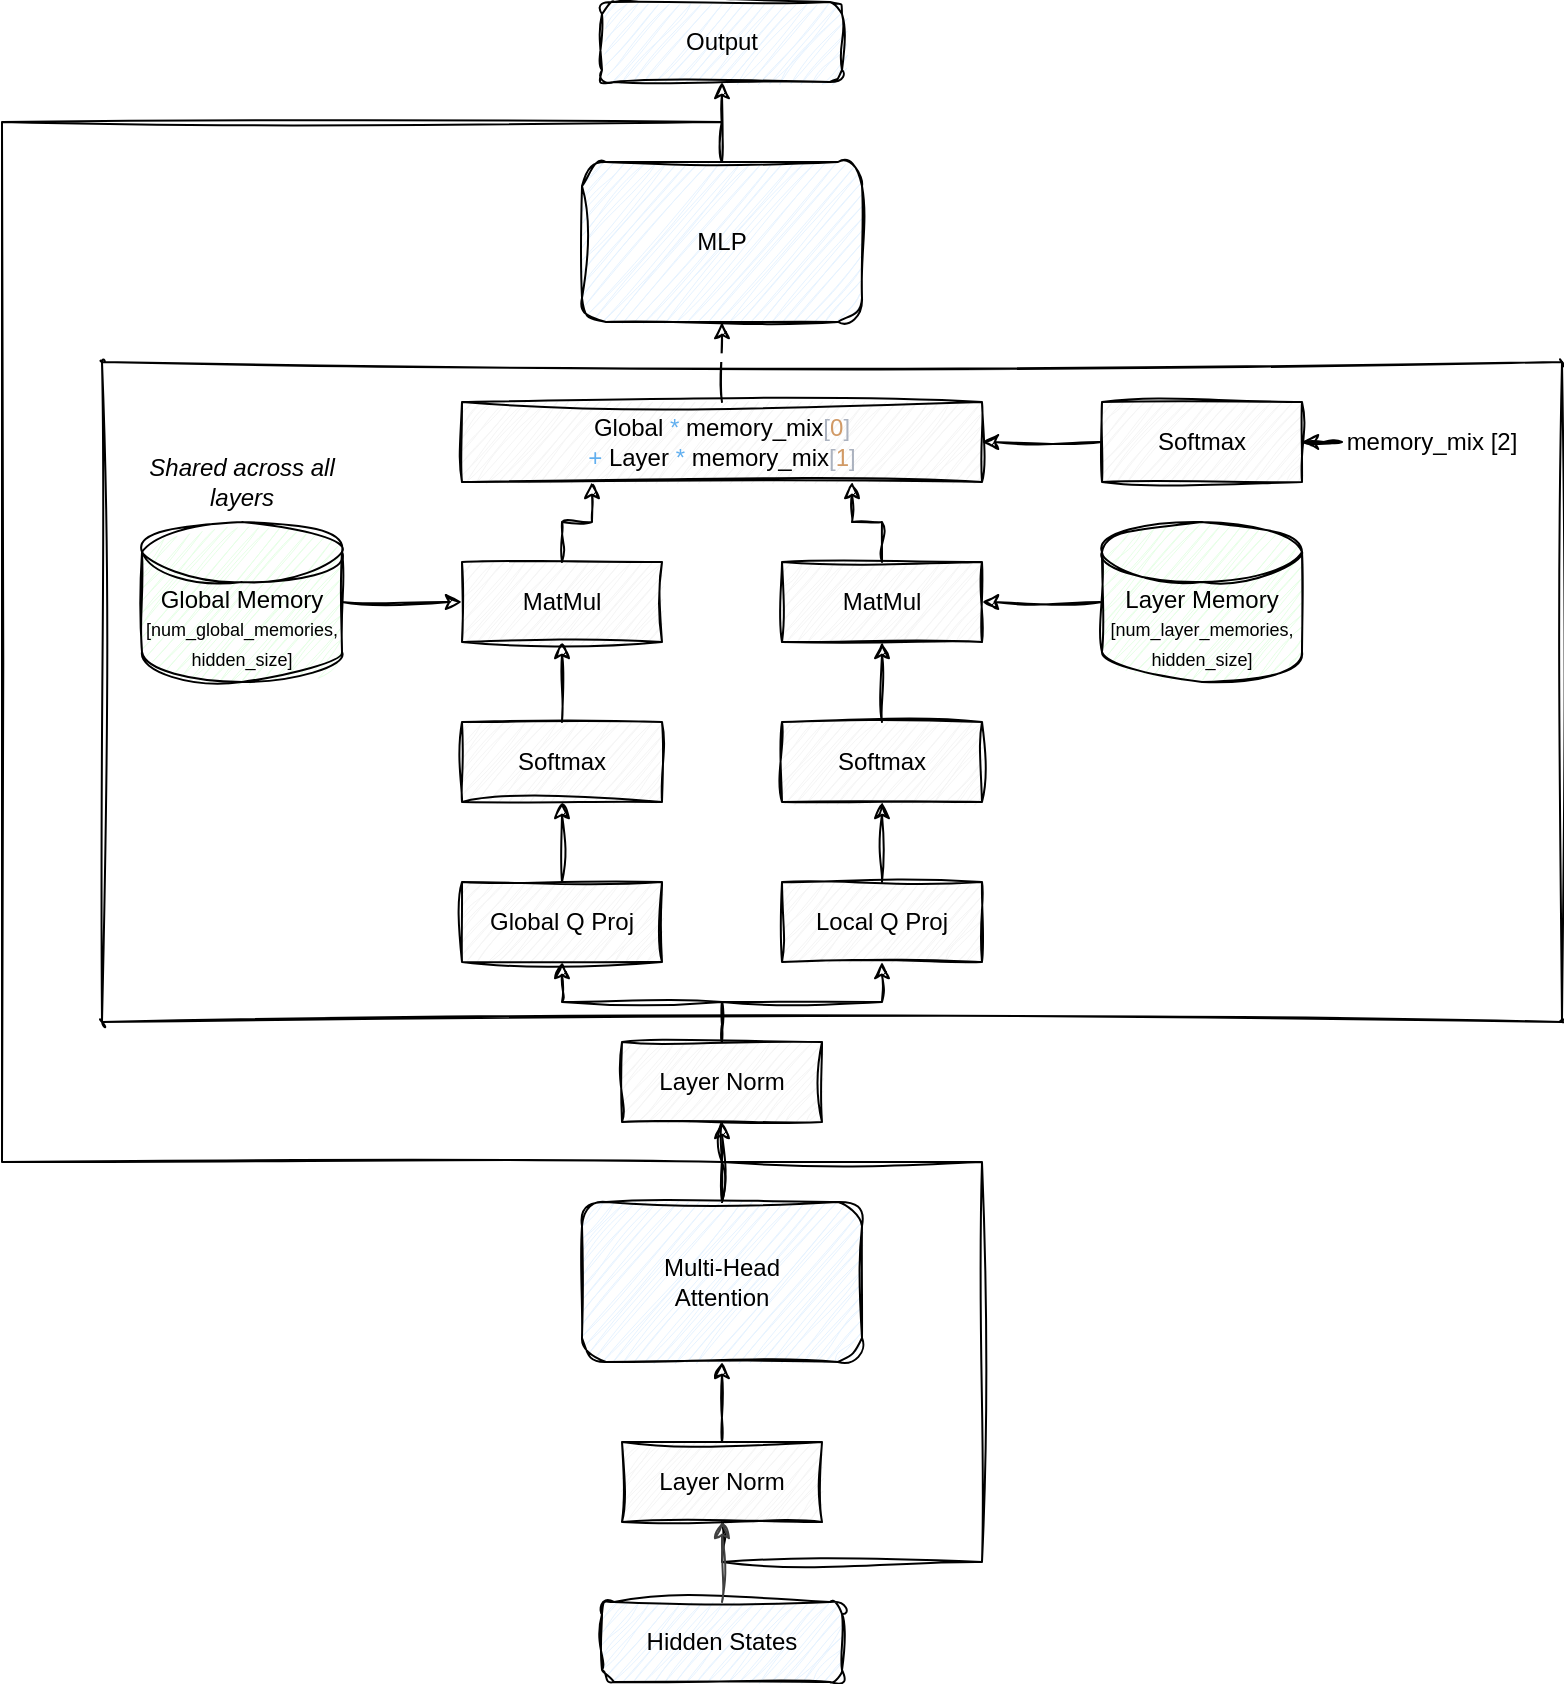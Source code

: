 <mxfile version="24.8.4">
  <diagram name="Page-1" id="BNjqO_U-ip7hN5Ylay93">
    <mxGraphModel dx="2071" dy="948" grid="1" gridSize="10" guides="1" tooltips="1" connect="1" arrows="1" fold="1" page="0" pageScale="1" pageWidth="827" pageHeight="1169" math="0" shadow="0">
      <root>
        <mxCell id="0" />
        <mxCell id="1" parent="0" />
        <mxCell id="2" value="Hidden States" style="rounded=1;whiteSpace=wrap;html=1;fillColor=#E6F3FF;strokeColor=#000000;sketch=1;curveFitting=1;jiggle=2;" parent="1" vertex="1">
          <mxGeometry x="240" y="1080" width="120" height="40" as="geometry" />
        </mxCell>
        <mxCell id="7ALhebWWjywCs4MrrUen-11" style="edgeStyle=orthogonalEdgeStyle;rounded=0;orthogonalLoop=1;jettySize=auto;html=1;sketch=1;curveFitting=1;jiggle=2;" parent="1" source="3" target="4" edge="1">
          <mxGeometry relative="1" as="geometry" />
        </mxCell>
        <mxCell id="yzHuR-fKHhVG8IjJjYtu-54" style="edgeStyle=orthogonalEdgeStyle;rounded=0;orthogonalLoop=1;jettySize=auto;html=1;exitX=0.5;exitY=1;exitDx=0;exitDy=0;entryX=0.5;entryY=0;entryDx=0;entryDy=0;strokeColor=default;align=center;verticalAlign=middle;fontFamily=Helvetica;fontSize=11;fontColor=default;labelBackgroundColor=default;endArrow=none;endFill=0;sketch=1;curveFitting=1;jiggle=2;" edge="1" parent="1" source="3" target="4">
          <mxGeometry relative="1" as="geometry">
            <Array as="points">
              <mxPoint x="300" y="1060" />
              <mxPoint x="430" y="1060" />
              <mxPoint x="430" y="860" />
              <mxPoint x="300" y="860" />
            </Array>
          </mxGeometry>
        </mxCell>
        <mxCell id="3" value="Layer Norm" style="rounded=0;whiteSpace=wrap;html=1;fillColor=#F5F5F5;strokeColor=#000000;align=center;verticalAlign=middle;fontFamily=Helvetica;fontSize=12;fontColor=default;sketch=1;curveFitting=1;jiggle=2;" parent="1" vertex="1">
          <mxGeometry x="250" y="1000" width="100" height="40" as="geometry" />
        </mxCell>
        <mxCell id="7ALhebWWjywCs4MrrUen-13" style="edgeStyle=orthogonalEdgeStyle;rounded=0;orthogonalLoop=1;jettySize=auto;html=1;entryX=0.5;entryY=1;entryDx=0;entryDy=0;sketch=1;curveFitting=1;jiggle=2;" parent="1" source="4" target="5" edge="1">
          <mxGeometry relative="1" as="geometry" />
        </mxCell>
        <mxCell id="4" value="Multi-Head&#xa;Attention" style="rounded=1;whiteSpace=wrap;html=1;fillColor=#E6F3FF;strokeColor=#000000;sketch=1;curveFitting=1;jiggle=2;" parent="1" vertex="1">
          <mxGeometry x="230" y="880" width="140" height="80" as="geometry" />
        </mxCell>
        <mxCell id="yzHuR-fKHhVG8IjJjYtu-24" style="edgeStyle=orthogonalEdgeStyle;rounded=0;orthogonalLoop=1;jettySize=auto;html=1;exitX=0.5;exitY=0;exitDx=0;exitDy=0;entryX=0.5;entryY=1;entryDx=0;entryDy=0;sketch=1;curveFitting=1;jiggle=2;" edge="1" parent="1" source="5" target="yzHuR-fKHhVG8IjJjYtu-21">
          <mxGeometry relative="1" as="geometry" />
        </mxCell>
        <mxCell id="yzHuR-fKHhVG8IjJjYtu-25" style="edgeStyle=orthogonalEdgeStyle;rounded=0;orthogonalLoop=1;jettySize=auto;html=1;entryX=0.5;entryY=1;entryDx=0;entryDy=0;sketch=1;curveFitting=1;jiggle=2;" edge="1" parent="1" source="5" target="yzHuR-fKHhVG8IjJjYtu-20">
          <mxGeometry relative="1" as="geometry" />
        </mxCell>
        <mxCell id="yzHuR-fKHhVG8IjJjYtu-53" style="edgeStyle=orthogonalEdgeStyle;rounded=0;orthogonalLoop=1;jettySize=auto;html=1;exitX=0.5;exitY=1;exitDx=0;exitDy=0;entryX=0.5;entryY=0;entryDx=0;entryDy=0;strokeColor=default;align=center;verticalAlign=middle;fontFamily=Helvetica;fontSize=11;fontColor=default;labelBackgroundColor=default;endArrow=none;endFill=0;sketch=1;curveFitting=1;jiggle=2;" edge="1" parent="1" source="5" target="8">
          <mxGeometry relative="1" as="geometry">
            <Array as="points">
              <mxPoint x="300" y="860" />
              <mxPoint x="-60" y="860" />
              <mxPoint x="-60" y="340" />
              <mxPoint x="300" y="340" />
            </Array>
          </mxGeometry>
        </mxCell>
        <mxCell id="5" value="Layer Norm" style="rounded=0;whiteSpace=wrap;html=1;fillColor=#F5F5F5;strokeColor=#000000;sketch=1;curveFitting=1;jiggle=2;" parent="1" vertex="1">
          <mxGeometry x="250" y="800" width="100" height="40" as="geometry" />
        </mxCell>
        <mxCell id="yzHuR-fKHhVG8IjJjYtu-36" style="edgeStyle=orthogonalEdgeStyle;rounded=0;orthogonalLoop=1;jettySize=auto;html=1;entryX=1;entryY=0.5;entryDx=0;entryDy=0;sketch=1;curveFitting=1;jiggle=2;" edge="1" parent="1" source="7" target="yzHuR-fKHhVG8IjJjYtu-33">
          <mxGeometry relative="1" as="geometry" />
        </mxCell>
        <mxCell id="7" value="Layer Memory&lt;br&gt;&lt;font style=&quot;font-size: 9px;&quot;&gt;[num_layer_memories, hidden_size]&lt;/font&gt;" style="shape=cylinder3;whiteSpace=wrap;html=1;boundedLbl=1;backgroundOutline=1;size=15;fillColor=#E6FFE6;strokeColor=#000000;sketch=1;curveFitting=1;jiggle=2;" parent="1" vertex="1">
          <mxGeometry x="490" y="540" width="100" height="80" as="geometry" />
        </mxCell>
        <mxCell id="7ALhebWWjywCs4MrrUen-17" style="edgeStyle=orthogonalEdgeStyle;rounded=0;orthogonalLoop=1;jettySize=auto;html=1;exitX=0.5;exitY=0;exitDx=0;exitDy=0;sketch=1;curveFitting=1;jiggle=2;" parent="1" source="8" target="9" edge="1">
          <mxGeometry relative="1" as="geometry" />
        </mxCell>
        <mxCell id="8" value="MLP" style="rounded=1;whiteSpace=wrap;html=1;fillColor=#E6F3FF;strokeColor=#000000;glass=0;shadow=0;sketch=1;curveFitting=1;jiggle=2;" parent="1" vertex="1">
          <mxGeometry x="230" y="360" width="140" height="80" as="geometry" />
        </mxCell>
        <mxCell id="9" value="Output" style="rounded=1;whiteSpace=wrap;html=1;fillColor=#E6F3FF;strokeColor=#000000;sketch=1;curveFitting=1;jiggle=2;" parent="1" vertex="1">
          <mxGeometry x="240" y="280" width="120" height="40" as="geometry" />
        </mxCell>
        <mxCell id="10" value="" style="endArrow=classic;html=1;strokeColor=#404040;sketch=1;curveFitting=1;jiggle=2;" parent="1" source="2" target="3" edge="1">
          <mxGeometry width="50" height="50" relative="1" as="geometry" />
        </mxCell>
        <mxCell id="7ALhebWWjywCs4MrrUen-19" value="" style="group;sketch=1;curveFitting=1;jiggle=2;" parent="1" vertex="1" connectable="0">
          <mxGeometry x="10" y="510" width="100" height="110" as="geometry" />
        </mxCell>
        <mxCell id="6" value="Global Memory&lt;br&gt;&lt;font style=&quot;font-size: 9px;&quot;&gt;[num_global_memories, hidden_size]&lt;/font&gt;" style="shape=cylinder3;whiteSpace=wrap;html=1;boundedLbl=1;backgroundOutline=1;size=15;fillColor=#E6FFE6;strokeColor=#000000;sketch=1;curveFitting=1;jiggle=2;" parent="7ALhebWWjywCs4MrrUen-19" vertex="1">
          <mxGeometry y="30" width="100" height="80" as="geometry" />
        </mxCell>
        <mxCell id="11" value="Shared across all layers" style="text;html=1;strokeColor=none;fillColor=none;align=center;verticalAlign=middle;whiteSpace=wrap;rounded=0;fontStyle=2;sketch=1;curveFitting=1;jiggle=2;" parent="7ALhebWWjywCs4MrrUen-19" vertex="1">
          <mxGeometry width="100" height="20" as="geometry" />
        </mxCell>
        <mxCell id="yzHuR-fKHhVG8IjJjYtu-31" style="edgeStyle=orthogonalEdgeStyle;rounded=0;orthogonalLoop=1;jettySize=auto;html=1;exitX=0.5;exitY=0;exitDx=0;exitDy=0;entryX=0.5;entryY=1;entryDx=0;entryDy=0;sketch=1;curveFitting=1;jiggle=2;" edge="1" parent="1" source="yzHuR-fKHhVG8IjJjYtu-20" target="yzHuR-fKHhVG8IjJjYtu-27">
          <mxGeometry relative="1" as="geometry" />
        </mxCell>
        <mxCell id="yzHuR-fKHhVG8IjJjYtu-20" value="Local Q Proj" style="rounded=0;whiteSpace=wrap;html=1;fillColor=#F5F5F5;strokeColor=#000000;sketch=1;curveFitting=1;jiggle=2;" vertex="1" parent="1">
          <mxGeometry x="330" y="720" width="100" height="40" as="geometry" />
        </mxCell>
        <mxCell id="yzHuR-fKHhVG8IjJjYtu-30" style="edgeStyle=orthogonalEdgeStyle;rounded=0;orthogonalLoop=1;jettySize=auto;html=1;exitX=0.5;exitY=0;exitDx=0;exitDy=0;entryX=0.5;entryY=1;entryDx=0;entryDy=0;sketch=1;curveFitting=1;jiggle=2;" edge="1" parent="1" source="yzHuR-fKHhVG8IjJjYtu-21" target="yzHuR-fKHhVG8IjJjYtu-26">
          <mxGeometry relative="1" as="geometry" />
        </mxCell>
        <mxCell id="yzHuR-fKHhVG8IjJjYtu-21" value="Global Q&amp;nbsp;Proj" style="rounded=0;whiteSpace=wrap;html=1;fillColor=#F5F5F5;strokeColor=#000000;sketch=1;curveFitting=1;jiggle=2;" vertex="1" parent="1">
          <mxGeometry x="170" y="720" width="100" height="40" as="geometry" />
        </mxCell>
        <mxCell id="yzHuR-fKHhVG8IjJjYtu-34" style="edgeStyle=orthogonalEdgeStyle;rounded=0;orthogonalLoop=1;jettySize=auto;html=1;entryX=0.5;entryY=1;entryDx=0;entryDy=0;sketch=1;curveFitting=1;jiggle=2;" edge="1" parent="1" source="yzHuR-fKHhVG8IjJjYtu-26" target="yzHuR-fKHhVG8IjJjYtu-32">
          <mxGeometry relative="1" as="geometry" />
        </mxCell>
        <mxCell id="yzHuR-fKHhVG8IjJjYtu-26" value="Softmax" style="rounded=0;whiteSpace=wrap;html=1;fillColor=#F5F5F5;strokeColor=#000000;sketch=1;curveFitting=1;jiggle=2;" vertex="1" parent="1">
          <mxGeometry x="170" y="640" width="100" height="40" as="geometry" />
        </mxCell>
        <mxCell id="yzHuR-fKHhVG8IjJjYtu-35" style="edgeStyle=orthogonalEdgeStyle;rounded=0;orthogonalLoop=1;jettySize=auto;html=1;entryX=0.5;entryY=1;entryDx=0;entryDy=0;sketch=1;curveFitting=1;jiggle=2;" edge="1" parent="1" source="yzHuR-fKHhVG8IjJjYtu-27" target="yzHuR-fKHhVG8IjJjYtu-33">
          <mxGeometry relative="1" as="geometry" />
        </mxCell>
        <mxCell id="yzHuR-fKHhVG8IjJjYtu-27" value="Softmax" style="rounded=0;whiteSpace=wrap;html=1;fillColor=#F5F5F5;strokeColor=#000000;sketch=1;curveFitting=1;jiggle=2;" vertex="1" parent="1">
          <mxGeometry x="330" y="640" width="100" height="40" as="geometry" />
        </mxCell>
        <mxCell id="yzHuR-fKHhVG8IjJjYtu-29" style="edgeStyle=orthogonalEdgeStyle;rounded=0;orthogonalLoop=1;jettySize=auto;html=1;entryX=0;entryY=0.5;entryDx=0;entryDy=0;sketch=1;curveFitting=1;jiggle=2;" edge="1" parent="1" source="6" target="yzHuR-fKHhVG8IjJjYtu-32">
          <mxGeometry relative="1" as="geometry" />
        </mxCell>
        <mxCell id="yzHuR-fKHhVG8IjJjYtu-44" style="edgeStyle=orthogonalEdgeStyle;rounded=0;orthogonalLoop=1;jettySize=auto;html=1;exitX=0.5;exitY=0;exitDx=0;exitDy=0;entryX=0.25;entryY=1;entryDx=0;entryDy=0;sketch=1;curveFitting=1;jiggle=2;" edge="1" parent="1" source="yzHuR-fKHhVG8IjJjYtu-32" target="yzHuR-fKHhVG8IjJjYtu-41">
          <mxGeometry relative="1" as="geometry" />
        </mxCell>
        <mxCell id="yzHuR-fKHhVG8IjJjYtu-32" value="MatMul" style="rounded=0;whiteSpace=wrap;html=1;fillColor=#F5F5F5;strokeColor=#000000;sketch=1;curveFitting=1;jiggle=2;" vertex="1" parent="1">
          <mxGeometry x="170" y="560" width="100" height="40" as="geometry" />
        </mxCell>
        <mxCell id="yzHuR-fKHhVG8IjJjYtu-43" style="edgeStyle=orthogonalEdgeStyle;rounded=0;orthogonalLoop=1;jettySize=auto;html=1;exitX=0.5;exitY=0;exitDx=0;exitDy=0;entryX=0.75;entryY=1;entryDx=0;entryDy=0;sketch=1;curveFitting=1;jiggle=2;" edge="1" parent="1" source="yzHuR-fKHhVG8IjJjYtu-33" target="yzHuR-fKHhVG8IjJjYtu-41">
          <mxGeometry relative="1" as="geometry" />
        </mxCell>
        <mxCell id="yzHuR-fKHhVG8IjJjYtu-33" value="MatMul" style="rounded=0;whiteSpace=wrap;html=1;fillColor=#F5F5F5;strokeColor=#000000;sketch=1;curveFitting=1;jiggle=2;" vertex="1" parent="1">
          <mxGeometry x="330" y="560" width="100" height="40" as="geometry" />
        </mxCell>
        <mxCell id="yzHuR-fKHhVG8IjJjYtu-40" value="" style="group;sketch=1;curveFitting=1;jiggle=2;" vertex="1" connectable="0" parent="1">
          <mxGeometry x="490" y="480" width="210" height="40" as="geometry" />
        </mxCell>
        <mxCell id="yzHuR-fKHhVG8IjJjYtu-37" value="Softmax" style="rounded=0;whiteSpace=wrap;html=1;fillColor=#F5F5F5;strokeColor=#000000;sketch=1;curveFitting=1;jiggle=2;" vertex="1" parent="yzHuR-fKHhVG8IjJjYtu-40">
          <mxGeometry width="100" height="40" as="geometry" />
        </mxCell>
        <mxCell id="yzHuR-fKHhVG8IjJjYtu-38" value="memory_mix&amp;nbsp;&lt;span style=&quot;background-color: initial;&quot;&gt;[2]&lt;/span&gt;" style="text;html=1;align=center;verticalAlign=middle;whiteSpace=wrap;rounded=0;sketch=1;curveFitting=1;jiggle=2;" vertex="1" parent="yzHuR-fKHhVG8IjJjYtu-40">
          <mxGeometry x="120" y="5" width="90" height="30" as="geometry" />
        </mxCell>
        <mxCell id="yzHuR-fKHhVG8IjJjYtu-39" style="edgeStyle=orthogonalEdgeStyle;rounded=0;orthogonalLoop=1;jettySize=auto;html=1;entryX=1;entryY=0.5;entryDx=0;entryDy=0;sketch=1;curveFitting=1;jiggle=2;" edge="1" parent="yzHuR-fKHhVG8IjJjYtu-40" source="yzHuR-fKHhVG8IjJjYtu-38" target="yzHuR-fKHhVG8IjJjYtu-37">
          <mxGeometry relative="1" as="geometry" />
        </mxCell>
        <mxCell id="yzHuR-fKHhVG8IjJjYtu-49" style="edgeStyle=orthogonalEdgeStyle;rounded=0;orthogonalLoop=1;jettySize=auto;html=1;exitX=0.5;exitY=0;exitDx=0;exitDy=0;entryX=0.5;entryY=1;entryDx=0;entryDy=0;sketch=1;curveFitting=1;jiggle=2;" edge="1" parent="1" source="yzHuR-fKHhVG8IjJjYtu-41" target="8">
          <mxGeometry relative="1" as="geometry" />
        </mxCell>
        <mxCell id="yzHuR-fKHhVG8IjJjYtu-41" value="Global&amp;nbsp;&lt;span style=&quot;color: rgb(97, 175, 239);&quot; class=&quot;token&quot;&gt;*&lt;/span&gt;&amp;nbsp;memory_mix&lt;span style=&quot;color: rgb(171, 178, 191);&quot; class=&quot;token&quot;&gt;[&lt;/span&gt;&lt;span style=&quot;color: rgb(209, 154, 102);&quot; class=&quot;token&quot;&gt;0&lt;/span&gt;&lt;span style=&quot;color: rgb(171, 178, 191);&quot; class=&quot;token&quot;&gt;]&lt;/span&gt; &lt;span style=&quot;color: rgb(97, 175, 239);&quot; class=&quot;token&quot;&gt;+&lt;/span&gt;&amp;nbsp;Layer&amp;nbsp;&lt;span style=&quot;color: rgb(97, 175, 239);&quot; class=&quot;token&quot;&gt;*&lt;/span&gt;&amp;nbsp;memory_mix&lt;span style=&quot;color: rgb(171, 178, 191);&quot; class=&quot;token&quot;&gt;[&lt;/span&gt;&lt;span style=&quot;color: rgb(209, 154, 102);&quot; class=&quot;token&quot;&gt;1&lt;/span&gt;&lt;span style=&quot;color: rgb(171, 178, 191);&quot; class=&quot;token&quot;&gt;]&lt;/span&gt;" style="rounded=0;whiteSpace=wrap;html=1;fillColor=#F5F5F5;strokeColor=#000000;sketch=1;curveFitting=1;jiggle=2;" vertex="1" parent="1">
          <mxGeometry x="170" y="480" width="260" height="40" as="geometry" />
        </mxCell>
        <mxCell id="yzHuR-fKHhVG8IjJjYtu-45" style="edgeStyle=orthogonalEdgeStyle;rounded=0;orthogonalLoop=1;jettySize=auto;html=1;exitX=0;exitY=0.5;exitDx=0;exitDy=0;entryX=1;entryY=0.5;entryDx=0;entryDy=0;sketch=1;curveFitting=1;jiggle=2;" edge="1" parent="1" source="yzHuR-fKHhVG8IjJjYtu-37" target="yzHuR-fKHhVG8IjJjYtu-41">
          <mxGeometry relative="1" as="geometry" />
        </mxCell>
        <mxCell id="yzHuR-fKHhVG8IjJjYtu-48" value="" style="swimlane;startSize=0;rounded=1;swimlaneLine=0;fillColor=#FFFFFF;glass=0;sketch=1;curveFitting=1;jiggle=2;" vertex="1" parent="1">
          <mxGeometry x="-10" y="460" width="730" height="330" as="geometry">
            <mxRectangle x="-10" y="460" width="50" height="40" as="alternateBounds" />
          </mxGeometry>
        </mxCell>
      </root>
    </mxGraphModel>
  </diagram>
</mxfile>
